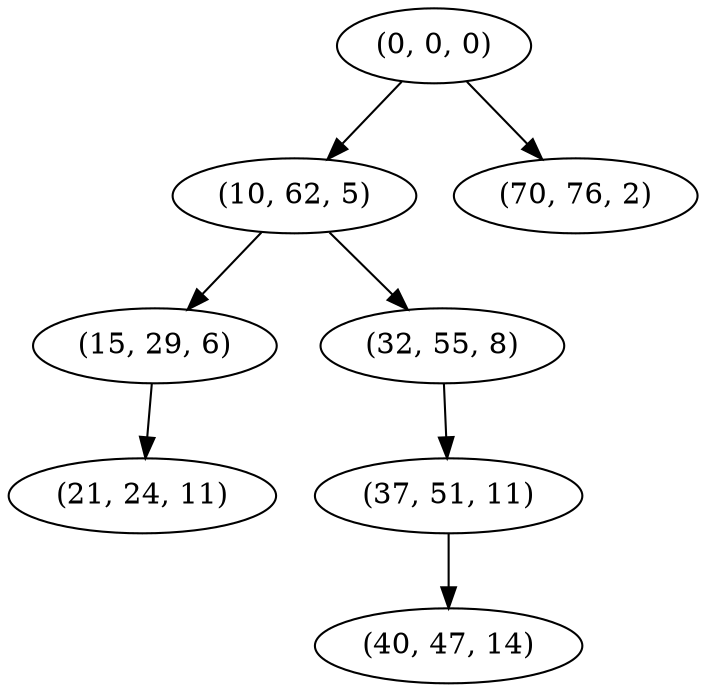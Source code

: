 digraph tree {
    "(0, 0, 0)";
    "(10, 62, 5)";
    "(15, 29, 6)";
    "(21, 24, 11)";
    "(32, 55, 8)";
    "(37, 51, 11)";
    "(40, 47, 14)";
    "(70, 76, 2)";
    "(0, 0, 0)" -> "(10, 62, 5)";
    "(0, 0, 0)" -> "(70, 76, 2)";
    "(10, 62, 5)" -> "(15, 29, 6)";
    "(10, 62, 5)" -> "(32, 55, 8)";
    "(15, 29, 6)" -> "(21, 24, 11)";
    "(32, 55, 8)" -> "(37, 51, 11)";
    "(37, 51, 11)" -> "(40, 47, 14)";
}
